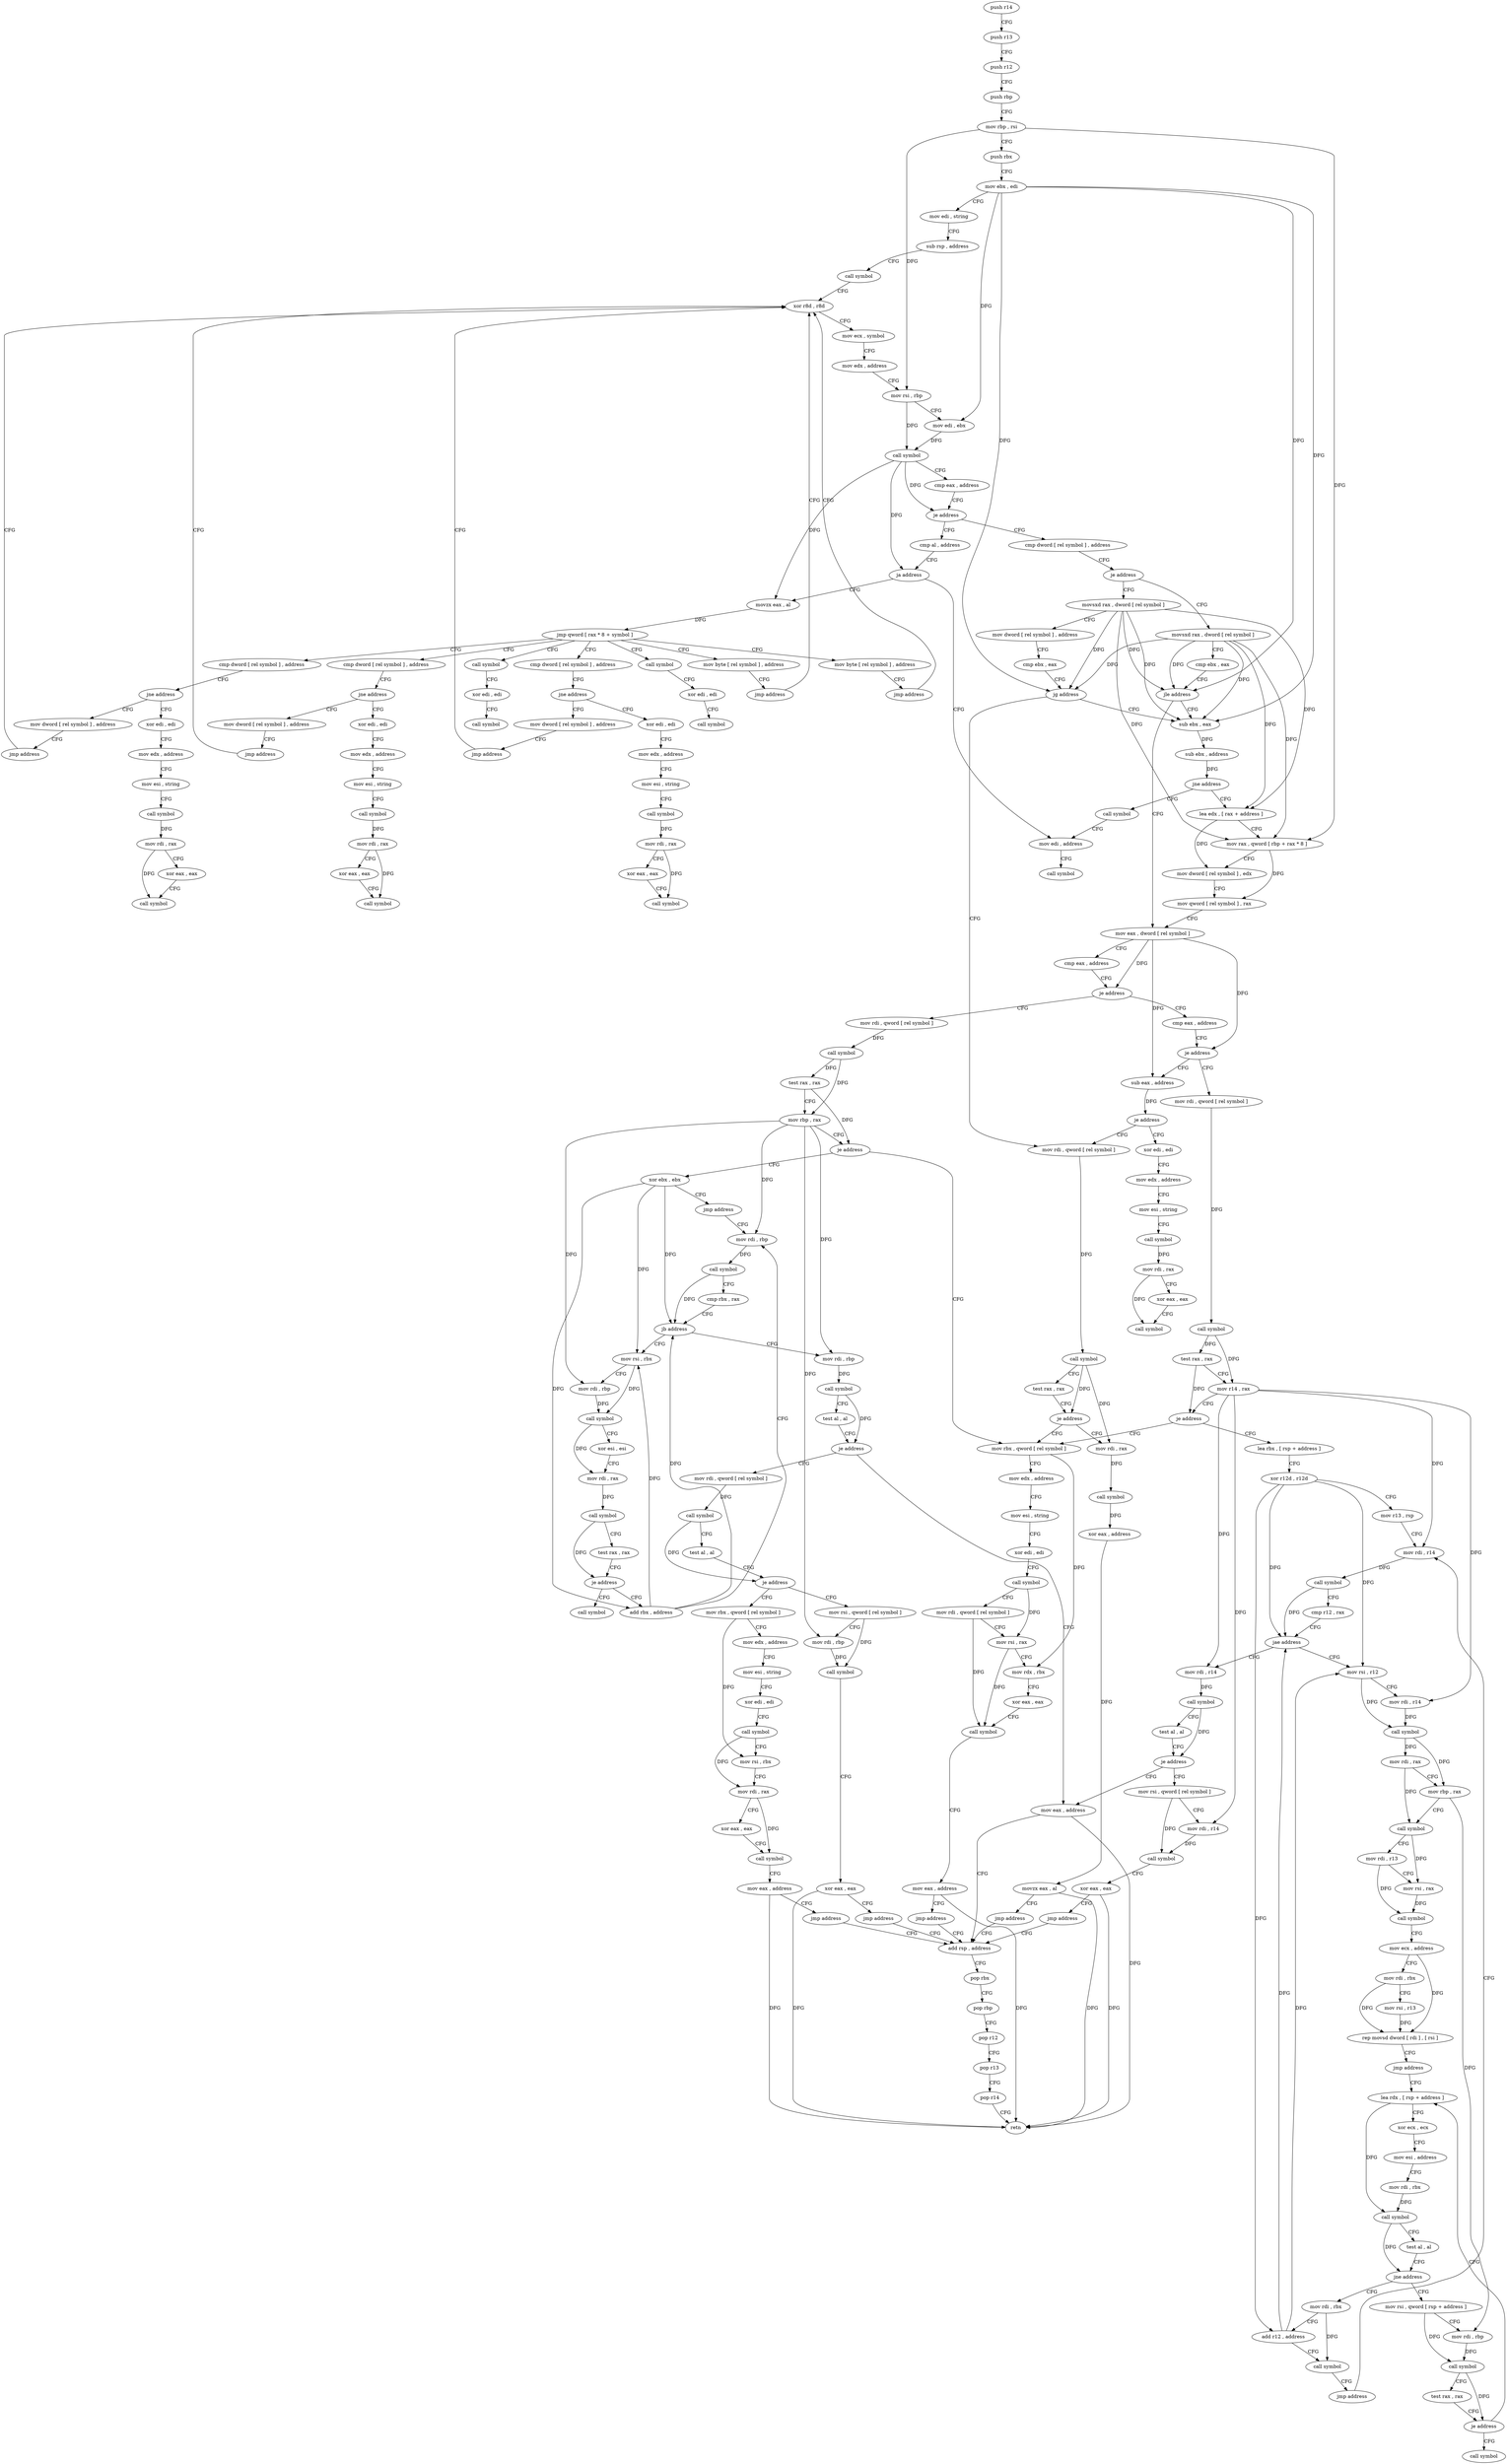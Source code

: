 digraph "func" {
"4212176" [label = "push r14" ]
"4212178" [label = "push r13" ]
"4212180" [label = "push r12" ]
"4212182" [label = "push rbp" ]
"4212183" [label = "mov rbp , rsi" ]
"4212186" [label = "push rbx" ]
"4212187" [label = "mov ebx , edi" ]
"4212189" [label = "mov edi , string" ]
"4212194" [label = "sub rsp , address" ]
"4212201" [label = "call symbol" ]
"4212206" [label = "xor r8d , r8d" ]
"4212472" [label = "cmp dword [ rel symbol ] , address" ]
"4212479" [label = "je address" ]
"4212597" [label = "movsxd rax , dword [ rel symbol ]" ]
"4212481" [label = "movsxd rax , dword [ rel symbol ]" ]
"4212238" [label = "cmp al , address" ]
"4212240" [label = "ja address" ]
"4212369" [label = "mov edi , address" ]
"4212242" [label = "movzx eax , al" ]
"4212604" [label = "mov dword [ rel symbol ] , address" ]
"4212614" [label = "cmp ebx , eax" ]
"4212616" [label = "jg address" ]
"4212492" [label = "sub ebx , eax" ]
"4212618" [label = "mov rdi , qword [ rel symbol ]" ]
"4212488" [label = "cmp ebx , eax" ]
"4212490" [label = "jle address" ]
"4212524" [label = "mov eax , dword [ rel symbol ]" ]
"4212374" [label = "call symbol" ]
"4212245" [label = "jmp qword [ rax * 8 + symbol ]" ]
"4212252" [label = "cmp dword [ rel symbol ] , address" ]
"4212273" [label = "cmp dword [ rel symbol ] , address" ]
"4212298" [label = "mov byte [ rel symbol ] , address" ]
"4212307" [label = "mov byte [ rel symbol ] , address" ]
"4212316" [label = "call symbol" ]
"4212328" [label = "call symbol" ]
"4212340" [label = "cmp dword [ rel symbol ] , address" ]
"4212494" [label = "sub ebx , address" ]
"4212497" [label = "jne address" ]
"4212364" [label = "call symbol" ]
"4212503" [label = "lea edx , [ rax + address ]" ]
"4212625" [label = "call symbol" ]
"4212630" [label = "test rax , rax" ]
"4212633" [label = "je address" ]
"4212993" [label = "mov rbx , qword [ rel symbol ]" ]
"4212639" [label = "mov rdi , rax" ]
"4212530" [label = "cmp eax , address" ]
"4212533" [label = "je address" ]
"4212823" [label = "mov rdi , qword [ rel symbol ]" ]
"4212539" [label = "cmp eax , address" ]
"4212259" [label = "jne address" ]
"4212379" [label = "xor edi , edi" ]
"4212261" [label = "mov dword [ rel symbol ] , address" ]
"4212280" [label = "jne address" ]
"4212440" [label = "xor edi , edi" ]
"4212286" [label = "mov dword [ rel symbol ] , address" ]
"4212305" [label = "jmp address" ]
"4212314" [label = "jmp address" ]
"4212321" [label = "xor edi , edi" ]
"4212323" [label = "call symbol" ]
"4212333" [label = "xor edi , edi" ]
"4212335" [label = "call symbol" ]
"4212347" [label = "jne address" ]
"4212411" [label = "xor edi , edi" ]
"4212349" [label = "mov dword [ rel symbol ] , address" ]
"4212506" [label = "mov rax , qword [ rbp + rax * 8 ]" ]
"4212511" [label = "mov dword [ rel symbol ] , edx" ]
"4212517" [label = "mov qword [ rel symbol ] , rax" ]
"4213000" [label = "mov edx , address" ]
"4213005" [label = "mov esi , string" ]
"4213010" [label = "xor edi , edi" ]
"4213012" [label = "call symbol" ]
"4213017" [label = "mov rdi , qword [ rel symbol ]" ]
"4213024" [label = "mov rsi , rax" ]
"4213027" [label = "mov rdx , rbx" ]
"4213030" [label = "xor eax , eax" ]
"4213032" [label = "call symbol" ]
"4213037" [label = "mov eax , address" ]
"4213042" [label = "jmp address" ]
"4212581" [label = "add rsp , address" ]
"4212642" [label = "call symbol" ]
"4212647" [label = "xor eax , address" ]
"4212650" [label = "movzx eax , al" ]
"4212653" [label = "jmp address" ]
"4212830" [label = "call symbol" ]
"4212835" [label = "test rax , rax" ]
"4212838" [label = "mov rbp , rax" ]
"4212841" [label = "je address" ]
"4212847" [label = "xor ebx , ebx" ]
"4212542" [label = "je address" ]
"4212655" [label = "mov rdi , qword [ rel symbol ]" ]
"4212544" [label = "sub eax , address" ]
"4212381" [label = "mov edx , address" ]
"4212386" [label = "mov esi , string" ]
"4212391" [label = "call symbol" ]
"4212396" [label = "mov rdi , rax" ]
"4212399" [label = "xor eax , eax" ]
"4212401" [label = "call symbol" ]
"4212271" [label = "jmp address" ]
"4212442" [label = "mov edx , address" ]
"4212447" [label = "mov esi , string" ]
"4212452" [label = "call symbol" ]
"4212457" [label = "mov rdi , rax" ]
"4212460" [label = "xor eax , eax" ]
"4212462" [label = "call symbol" ]
"4212296" [label = "jmp address" ]
"4212209" [label = "mov ecx , symbol" ]
"4212214" [label = "mov edx , address" ]
"4212219" [label = "mov rsi , rbp" ]
"4212222" [label = "mov edi , ebx" ]
"4212224" [label = "call symbol" ]
"4212229" [label = "cmp eax , address" ]
"4212232" [label = "je address" ]
"4212413" [label = "mov edx , address" ]
"4212418" [label = "mov esi , string" ]
"4212423" [label = "call symbol" ]
"4212428" [label = "mov rdi , rax" ]
"4212431" [label = "xor eax , eax" ]
"4212433" [label = "call symbol" ]
"4212359" [label = "jmp address" ]
"4212588" [label = "pop rbx" ]
"4212589" [label = "pop rbp" ]
"4212590" [label = "pop r12" ]
"4212592" [label = "pop r13" ]
"4212594" [label = "pop r14" ]
"4212596" [label = "retn" ]
"4212849" [label = "jmp address" ]
"4212881" [label = "mov rdi , rbp" ]
"4212662" [label = "call symbol" ]
"4212667" [label = "test rax , rax" ]
"4212670" [label = "mov r14 , rax" ]
"4212673" [label = "je address" ]
"4212679" [label = "lea rbx , [ rsp + address ]" ]
"4212547" [label = "je address" ]
"4212549" [label = "xor edi , edi" ]
"4212884" [label = "call symbol" ]
"4212889" [label = "cmp rbx , rax" ]
"4212892" [label = "jb address" ]
"4212851" [label = "mov rsi , rbx" ]
"4212894" [label = "mov rdi , rbp" ]
"4212684" [label = "xor r12d , r12d" ]
"4212687" [label = "mov r13 , rsp" ]
"4212690" [label = "mov rdi , r14" ]
"4212551" [label = "mov edx , address" ]
"4212556" [label = "mov esi , string" ]
"4212561" [label = "call symbol" ]
"4212566" [label = "mov rdi , rax" ]
"4212569" [label = "xor eax , eax" ]
"4212571" [label = "call symbol" ]
"4212854" [label = "mov rdi , rbp" ]
"4212857" [label = "call symbol" ]
"4212862" [label = "xor esi , esi" ]
"4212864" [label = "mov rdi , rax" ]
"4212867" [label = "call symbol" ]
"4212872" [label = "test rax , rax" ]
"4212875" [label = "je address" ]
"4212986" [label = "call symbol" ]
"4212877" [label = "add rbx , address" ]
"4212897" [label = "call symbol" ]
"4212902" [label = "test al , al" ]
"4212904" [label = "je address" ]
"4212576" [label = "mov eax , address" ]
"4212910" [label = "mov rdi , qword [ rel symbol ]" ]
"4212948" [label = "mov rdi , r14" ]
"4212951" [label = "call symbol" ]
"4212956" [label = "test al , al" ]
"4212958" [label = "je address" ]
"4212964" [label = "mov rsi , qword [ rel symbol ]" ]
"4212707" [label = "mov rsi , r12" ]
"4212710" [label = "mov rdi , r14" ]
"4212713" [label = "call symbol" ]
"4212718" [label = "mov rdi , rax" ]
"4212721" [label = "mov rbp , rax" ]
"4212724" [label = "call symbol" ]
"4212729" [label = "mov rdi , r13" ]
"4212732" [label = "mov rsi , rax" ]
"4212735" [label = "call symbol" ]
"4212740" [label = "mov ecx , address" ]
"4212745" [label = "mov rdi , rbx" ]
"4212748" [label = "mov rsi , r13" ]
"4212751" [label = "rep movsd dword [ rdi ] , [ rsi ]" ]
"4212753" [label = "jmp address" ]
"4212778" [label = "lea rdx , [ rsp + address ]" ]
"4212917" [label = "call symbol" ]
"4212922" [label = "test al , al" ]
"4212924" [label = "je address" ]
"4213047" [label = "mov rbx , qword [ rel symbol ]" ]
"4212926" [label = "mov rsi , qword [ rel symbol ]" ]
"4212971" [label = "mov rdi , r14" ]
"4212974" [label = "call symbol" ]
"4212979" [label = "xor eax , eax" ]
"4212981" [label = "jmp address" ]
"4212783" [label = "xor ecx , ecx" ]
"4212785" [label = "mov esi , address" ]
"4212790" [label = "mov rdi , rbx" ]
"4212793" [label = "call symbol" ]
"4212798" [label = "test al , al" ]
"4212800" [label = "jne address" ]
"4212760" [label = "mov rsi , qword [ rsp + address ]" ]
"4212802" [label = "mov rdi , rbx" ]
"4213054" [label = "mov edx , address" ]
"4213059" [label = "mov esi , string" ]
"4213064" [label = "xor edi , edi" ]
"4213066" [label = "call symbol" ]
"4213071" [label = "mov rsi , rbx" ]
"4213074" [label = "mov rdi , rax" ]
"4213077" [label = "xor eax , eax" ]
"4213079" [label = "call symbol" ]
"4213084" [label = "mov eax , address" ]
"4213089" [label = "jmp address" ]
"4212933" [label = "mov rdi , rbp" ]
"4212936" [label = "call symbol" ]
"4212941" [label = "xor eax , eax" ]
"4212943" [label = "jmp address" ]
"4212765" [label = "mov rdi , rbp" ]
"4212768" [label = "call symbol" ]
"4212773" [label = "test rax , rax" ]
"4212776" [label = "je address" ]
"4212816" [label = "call symbol" ]
"4212805" [label = "add r12 , address" ]
"4212809" [label = "call symbol" ]
"4212814" [label = "jmp address" ]
"4212693" [label = "call symbol" ]
"4212698" [label = "cmp r12 , rax" ]
"4212701" [label = "jae address" ]
"4212176" -> "4212178" [ label = "CFG" ]
"4212178" -> "4212180" [ label = "CFG" ]
"4212180" -> "4212182" [ label = "CFG" ]
"4212182" -> "4212183" [ label = "CFG" ]
"4212183" -> "4212186" [ label = "CFG" ]
"4212183" -> "4212219" [ label = "DFG" ]
"4212183" -> "4212506" [ label = "DFG" ]
"4212186" -> "4212187" [ label = "CFG" ]
"4212187" -> "4212189" [ label = "CFG" ]
"4212187" -> "4212222" [ label = "DFG" ]
"4212187" -> "4212616" [ label = "DFG" ]
"4212187" -> "4212490" [ label = "DFG" ]
"4212187" -> "4212492" [ label = "DFG" ]
"4212189" -> "4212194" [ label = "CFG" ]
"4212194" -> "4212201" [ label = "CFG" ]
"4212201" -> "4212206" [ label = "CFG" ]
"4212206" -> "4212209" [ label = "CFG" ]
"4212472" -> "4212479" [ label = "CFG" ]
"4212479" -> "4212597" [ label = "CFG" ]
"4212479" -> "4212481" [ label = "CFG" ]
"4212597" -> "4212604" [ label = "CFG" ]
"4212597" -> "4212616" [ label = "DFG" ]
"4212597" -> "4212490" [ label = "DFG" ]
"4212597" -> "4212492" [ label = "DFG" ]
"4212597" -> "4212503" [ label = "DFG" ]
"4212597" -> "4212506" [ label = "DFG" ]
"4212481" -> "4212488" [ label = "CFG" ]
"4212481" -> "4212616" [ label = "DFG" ]
"4212481" -> "4212490" [ label = "DFG" ]
"4212481" -> "4212492" [ label = "DFG" ]
"4212481" -> "4212503" [ label = "DFG" ]
"4212481" -> "4212506" [ label = "DFG" ]
"4212238" -> "4212240" [ label = "CFG" ]
"4212240" -> "4212369" [ label = "CFG" ]
"4212240" -> "4212242" [ label = "CFG" ]
"4212369" -> "4212374" [ label = "CFG" ]
"4212242" -> "4212245" [ label = "DFG" ]
"4212604" -> "4212614" [ label = "CFG" ]
"4212614" -> "4212616" [ label = "CFG" ]
"4212616" -> "4212492" [ label = "CFG" ]
"4212616" -> "4212618" [ label = "CFG" ]
"4212492" -> "4212494" [ label = "DFG" ]
"4212618" -> "4212625" [ label = "DFG" ]
"4212488" -> "4212490" [ label = "CFG" ]
"4212490" -> "4212524" [ label = "CFG" ]
"4212490" -> "4212492" [ label = "CFG" ]
"4212524" -> "4212530" [ label = "CFG" ]
"4212524" -> "4212533" [ label = "DFG" ]
"4212524" -> "4212542" [ label = "DFG" ]
"4212524" -> "4212544" [ label = "DFG" ]
"4212245" -> "4212252" [ label = "CFG" ]
"4212245" -> "4212273" [ label = "CFG" ]
"4212245" -> "4212298" [ label = "CFG" ]
"4212245" -> "4212307" [ label = "CFG" ]
"4212245" -> "4212316" [ label = "CFG" ]
"4212245" -> "4212328" [ label = "CFG" ]
"4212245" -> "4212340" [ label = "CFG" ]
"4212252" -> "4212259" [ label = "CFG" ]
"4212273" -> "4212280" [ label = "CFG" ]
"4212298" -> "4212305" [ label = "CFG" ]
"4212307" -> "4212314" [ label = "CFG" ]
"4212316" -> "4212321" [ label = "CFG" ]
"4212328" -> "4212333" [ label = "CFG" ]
"4212340" -> "4212347" [ label = "CFG" ]
"4212494" -> "4212497" [ label = "DFG" ]
"4212497" -> "4212364" [ label = "CFG" ]
"4212497" -> "4212503" [ label = "CFG" ]
"4212364" -> "4212369" [ label = "CFG" ]
"4212503" -> "4212506" [ label = "CFG" ]
"4212503" -> "4212511" [ label = "DFG" ]
"4212625" -> "4212630" [ label = "CFG" ]
"4212625" -> "4212633" [ label = "DFG" ]
"4212625" -> "4212639" [ label = "DFG" ]
"4212630" -> "4212633" [ label = "CFG" ]
"4212633" -> "4212993" [ label = "CFG" ]
"4212633" -> "4212639" [ label = "CFG" ]
"4212993" -> "4213000" [ label = "CFG" ]
"4212993" -> "4213027" [ label = "DFG" ]
"4212639" -> "4212642" [ label = "DFG" ]
"4212530" -> "4212533" [ label = "CFG" ]
"4212533" -> "4212823" [ label = "CFG" ]
"4212533" -> "4212539" [ label = "CFG" ]
"4212823" -> "4212830" [ label = "DFG" ]
"4212539" -> "4212542" [ label = "CFG" ]
"4212259" -> "4212379" [ label = "CFG" ]
"4212259" -> "4212261" [ label = "CFG" ]
"4212379" -> "4212381" [ label = "CFG" ]
"4212261" -> "4212271" [ label = "CFG" ]
"4212280" -> "4212440" [ label = "CFG" ]
"4212280" -> "4212286" [ label = "CFG" ]
"4212440" -> "4212442" [ label = "CFG" ]
"4212286" -> "4212296" [ label = "CFG" ]
"4212305" -> "4212206" [ label = "CFG" ]
"4212314" -> "4212206" [ label = "CFG" ]
"4212321" -> "4212323" [ label = "CFG" ]
"4212333" -> "4212335" [ label = "CFG" ]
"4212347" -> "4212411" [ label = "CFG" ]
"4212347" -> "4212349" [ label = "CFG" ]
"4212411" -> "4212413" [ label = "CFG" ]
"4212349" -> "4212359" [ label = "CFG" ]
"4212506" -> "4212511" [ label = "CFG" ]
"4212506" -> "4212517" [ label = "DFG" ]
"4212511" -> "4212517" [ label = "CFG" ]
"4212517" -> "4212524" [ label = "CFG" ]
"4213000" -> "4213005" [ label = "CFG" ]
"4213005" -> "4213010" [ label = "CFG" ]
"4213010" -> "4213012" [ label = "CFG" ]
"4213012" -> "4213017" [ label = "CFG" ]
"4213012" -> "4213024" [ label = "DFG" ]
"4213017" -> "4213024" [ label = "CFG" ]
"4213017" -> "4213032" [ label = "DFG" ]
"4213024" -> "4213027" [ label = "CFG" ]
"4213024" -> "4213032" [ label = "DFG" ]
"4213027" -> "4213030" [ label = "CFG" ]
"4213030" -> "4213032" [ label = "CFG" ]
"4213032" -> "4213037" [ label = "CFG" ]
"4213037" -> "4213042" [ label = "CFG" ]
"4213037" -> "4212596" [ label = "DFG" ]
"4213042" -> "4212581" [ label = "CFG" ]
"4212581" -> "4212588" [ label = "CFG" ]
"4212642" -> "4212647" [ label = "DFG" ]
"4212647" -> "4212650" [ label = "DFG" ]
"4212650" -> "4212653" [ label = "CFG" ]
"4212650" -> "4212596" [ label = "DFG" ]
"4212653" -> "4212581" [ label = "CFG" ]
"4212830" -> "4212835" [ label = "DFG" ]
"4212830" -> "4212838" [ label = "DFG" ]
"4212835" -> "4212838" [ label = "CFG" ]
"4212835" -> "4212841" [ label = "DFG" ]
"4212838" -> "4212841" [ label = "CFG" ]
"4212838" -> "4212881" [ label = "DFG" ]
"4212838" -> "4212854" [ label = "DFG" ]
"4212838" -> "4212894" [ label = "DFG" ]
"4212838" -> "4212933" [ label = "DFG" ]
"4212841" -> "4212993" [ label = "CFG" ]
"4212841" -> "4212847" [ label = "CFG" ]
"4212847" -> "4212849" [ label = "CFG" ]
"4212847" -> "4212892" [ label = "DFG" ]
"4212847" -> "4212851" [ label = "DFG" ]
"4212847" -> "4212877" [ label = "DFG" ]
"4212542" -> "4212655" [ label = "CFG" ]
"4212542" -> "4212544" [ label = "CFG" ]
"4212655" -> "4212662" [ label = "DFG" ]
"4212544" -> "4212547" [ label = "DFG" ]
"4212381" -> "4212386" [ label = "CFG" ]
"4212386" -> "4212391" [ label = "CFG" ]
"4212391" -> "4212396" [ label = "DFG" ]
"4212396" -> "4212399" [ label = "CFG" ]
"4212396" -> "4212401" [ label = "DFG" ]
"4212399" -> "4212401" [ label = "CFG" ]
"4212271" -> "4212206" [ label = "CFG" ]
"4212442" -> "4212447" [ label = "CFG" ]
"4212447" -> "4212452" [ label = "CFG" ]
"4212452" -> "4212457" [ label = "DFG" ]
"4212457" -> "4212460" [ label = "CFG" ]
"4212457" -> "4212462" [ label = "DFG" ]
"4212460" -> "4212462" [ label = "CFG" ]
"4212296" -> "4212206" [ label = "CFG" ]
"4212209" -> "4212214" [ label = "CFG" ]
"4212214" -> "4212219" [ label = "CFG" ]
"4212219" -> "4212222" [ label = "CFG" ]
"4212219" -> "4212224" [ label = "DFG" ]
"4212222" -> "4212224" [ label = "DFG" ]
"4212224" -> "4212229" [ label = "CFG" ]
"4212224" -> "4212232" [ label = "DFG" ]
"4212224" -> "4212240" [ label = "DFG" ]
"4212224" -> "4212242" [ label = "DFG" ]
"4212229" -> "4212232" [ label = "CFG" ]
"4212232" -> "4212472" [ label = "CFG" ]
"4212232" -> "4212238" [ label = "CFG" ]
"4212413" -> "4212418" [ label = "CFG" ]
"4212418" -> "4212423" [ label = "CFG" ]
"4212423" -> "4212428" [ label = "DFG" ]
"4212428" -> "4212431" [ label = "CFG" ]
"4212428" -> "4212433" [ label = "DFG" ]
"4212431" -> "4212433" [ label = "CFG" ]
"4212359" -> "4212206" [ label = "CFG" ]
"4212588" -> "4212589" [ label = "CFG" ]
"4212589" -> "4212590" [ label = "CFG" ]
"4212590" -> "4212592" [ label = "CFG" ]
"4212592" -> "4212594" [ label = "CFG" ]
"4212594" -> "4212596" [ label = "CFG" ]
"4212849" -> "4212881" [ label = "CFG" ]
"4212881" -> "4212884" [ label = "DFG" ]
"4212662" -> "4212667" [ label = "DFG" ]
"4212662" -> "4212670" [ label = "DFG" ]
"4212667" -> "4212670" [ label = "CFG" ]
"4212667" -> "4212673" [ label = "DFG" ]
"4212670" -> "4212673" [ label = "CFG" ]
"4212670" -> "4212690" [ label = "DFG" ]
"4212670" -> "4212948" [ label = "DFG" ]
"4212670" -> "4212710" [ label = "DFG" ]
"4212670" -> "4212971" [ label = "DFG" ]
"4212673" -> "4212993" [ label = "CFG" ]
"4212673" -> "4212679" [ label = "CFG" ]
"4212679" -> "4212684" [ label = "CFG" ]
"4212547" -> "4212618" [ label = "CFG" ]
"4212547" -> "4212549" [ label = "CFG" ]
"4212549" -> "4212551" [ label = "CFG" ]
"4212884" -> "4212889" [ label = "CFG" ]
"4212884" -> "4212892" [ label = "DFG" ]
"4212889" -> "4212892" [ label = "CFG" ]
"4212892" -> "4212851" [ label = "CFG" ]
"4212892" -> "4212894" [ label = "CFG" ]
"4212851" -> "4212854" [ label = "CFG" ]
"4212851" -> "4212857" [ label = "DFG" ]
"4212894" -> "4212897" [ label = "DFG" ]
"4212684" -> "4212687" [ label = "CFG" ]
"4212684" -> "4212701" [ label = "DFG" ]
"4212684" -> "4212707" [ label = "DFG" ]
"4212684" -> "4212805" [ label = "DFG" ]
"4212687" -> "4212690" [ label = "CFG" ]
"4212690" -> "4212693" [ label = "DFG" ]
"4212551" -> "4212556" [ label = "CFG" ]
"4212556" -> "4212561" [ label = "CFG" ]
"4212561" -> "4212566" [ label = "DFG" ]
"4212566" -> "4212569" [ label = "CFG" ]
"4212566" -> "4212571" [ label = "DFG" ]
"4212569" -> "4212571" [ label = "CFG" ]
"4212854" -> "4212857" [ label = "DFG" ]
"4212857" -> "4212862" [ label = "CFG" ]
"4212857" -> "4212864" [ label = "DFG" ]
"4212862" -> "4212864" [ label = "CFG" ]
"4212864" -> "4212867" [ label = "DFG" ]
"4212867" -> "4212872" [ label = "CFG" ]
"4212867" -> "4212875" [ label = "DFG" ]
"4212872" -> "4212875" [ label = "CFG" ]
"4212875" -> "4212986" [ label = "CFG" ]
"4212875" -> "4212877" [ label = "CFG" ]
"4212877" -> "4212881" [ label = "CFG" ]
"4212877" -> "4212851" [ label = "DFG" ]
"4212877" -> "4212892" [ label = "DFG" ]
"4212897" -> "4212902" [ label = "CFG" ]
"4212897" -> "4212904" [ label = "DFG" ]
"4212902" -> "4212904" [ label = "CFG" ]
"4212904" -> "4212576" [ label = "CFG" ]
"4212904" -> "4212910" [ label = "CFG" ]
"4212576" -> "4212581" [ label = "CFG" ]
"4212576" -> "4212596" [ label = "DFG" ]
"4212910" -> "4212917" [ label = "DFG" ]
"4212948" -> "4212951" [ label = "DFG" ]
"4212951" -> "4212956" [ label = "CFG" ]
"4212951" -> "4212958" [ label = "DFG" ]
"4212956" -> "4212958" [ label = "CFG" ]
"4212958" -> "4212576" [ label = "CFG" ]
"4212958" -> "4212964" [ label = "CFG" ]
"4212964" -> "4212971" [ label = "CFG" ]
"4212964" -> "4212974" [ label = "DFG" ]
"4212707" -> "4212710" [ label = "CFG" ]
"4212707" -> "4212713" [ label = "DFG" ]
"4212710" -> "4212713" [ label = "DFG" ]
"4212713" -> "4212718" [ label = "DFG" ]
"4212713" -> "4212721" [ label = "DFG" ]
"4212718" -> "4212721" [ label = "CFG" ]
"4212718" -> "4212724" [ label = "DFG" ]
"4212721" -> "4212724" [ label = "CFG" ]
"4212721" -> "4212765" [ label = "DFG" ]
"4212724" -> "4212729" [ label = "CFG" ]
"4212724" -> "4212732" [ label = "DFG" ]
"4212729" -> "4212732" [ label = "CFG" ]
"4212729" -> "4212735" [ label = "DFG" ]
"4212732" -> "4212735" [ label = "DFG" ]
"4212735" -> "4212740" [ label = "CFG" ]
"4212740" -> "4212745" [ label = "CFG" ]
"4212740" -> "4212751" [ label = "DFG" ]
"4212745" -> "4212748" [ label = "CFG" ]
"4212745" -> "4212751" [ label = "DFG" ]
"4212748" -> "4212751" [ label = "DFG" ]
"4212751" -> "4212753" [ label = "CFG" ]
"4212753" -> "4212778" [ label = "CFG" ]
"4212778" -> "4212783" [ label = "CFG" ]
"4212778" -> "4212793" [ label = "DFG" ]
"4212917" -> "4212922" [ label = "CFG" ]
"4212917" -> "4212924" [ label = "DFG" ]
"4212922" -> "4212924" [ label = "CFG" ]
"4212924" -> "4213047" [ label = "CFG" ]
"4212924" -> "4212926" [ label = "CFG" ]
"4213047" -> "4213054" [ label = "CFG" ]
"4213047" -> "4213071" [ label = "DFG" ]
"4212926" -> "4212933" [ label = "CFG" ]
"4212926" -> "4212936" [ label = "DFG" ]
"4212971" -> "4212974" [ label = "DFG" ]
"4212974" -> "4212979" [ label = "CFG" ]
"4212979" -> "4212981" [ label = "CFG" ]
"4212979" -> "4212596" [ label = "DFG" ]
"4212981" -> "4212581" [ label = "CFG" ]
"4212783" -> "4212785" [ label = "CFG" ]
"4212785" -> "4212790" [ label = "CFG" ]
"4212790" -> "4212793" [ label = "DFG" ]
"4212793" -> "4212798" [ label = "CFG" ]
"4212793" -> "4212800" [ label = "DFG" ]
"4212798" -> "4212800" [ label = "CFG" ]
"4212800" -> "4212760" [ label = "CFG" ]
"4212800" -> "4212802" [ label = "CFG" ]
"4212760" -> "4212765" [ label = "CFG" ]
"4212760" -> "4212768" [ label = "DFG" ]
"4212802" -> "4212805" [ label = "CFG" ]
"4212802" -> "4212809" [ label = "DFG" ]
"4213054" -> "4213059" [ label = "CFG" ]
"4213059" -> "4213064" [ label = "CFG" ]
"4213064" -> "4213066" [ label = "CFG" ]
"4213066" -> "4213071" [ label = "CFG" ]
"4213066" -> "4213074" [ label = "DFG" ]
"4213071" -> "4213074" [ label = "CFG" ]
"4213074" -> "4213077" [ label = "CFG" ]
"4213074" -> "4213079" [ label = "DFG" ]
"4213077" -> "4213079" [ label = "CFG" ]
"4213079" -> "4213084" [ label = "CFG" ]
"4213084" -> "4213089" [ label = "CFG" ]
"4213084" -> "4212596" [ label = "DFG" ]
"4213089" -> "4212581" [ label = "CFG" ]
"4212933" -> "4212936" [ label = "DFG" ]
"4212936" -> "4212941" [ label = "CFG" ]
"4212941" -> "4212943" [ label = "CFG" ]
"4212941" -> "4212596" [ label = "DFG" ]
"4212943" -> "4212581" [ label = "CFG" ]
"4212765" -> "4212768" [ label = "DFG" ]
"4212768" -> "4212773" [ label = "CFG" ]
"4212768" -> "4212776" [ label = "DFG" ]
"4212773" -> "4212776" [ label = "CFG" ]
"4212776" -> "4212816" [ label = "CFG" ]
"4212776" -> "4212778" [ label = "CFG" ]
"4212805" -> "4212809" [ label = "CFG" ]
"4212805" -> "4212707" [ label = "DFG" ]
"4212805" -> "4212701" [ label = "DFG" ]
"4212809" -> "4212814" [ label = "CFG" ]
"4212814" -> "4212690" [ label = "CFG" ]
"4212693" -> "4212698" [ label = "CFG" ]
"4212693" -> "4212701" [ label = "DFG" ]
"4212698" -> "4212701" [ label = "CFG" ]
"4212701" -> "4212948" [ label = "CFG" ]
"4212701" -> "4212707" [ label = "CFG" ]
}
